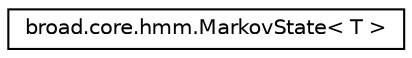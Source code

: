 digraph "Graphical Class Hierarchy"
{
  edge [fontname="Helvetica",fontsize="10",labelfontname="Helvetica",labelfontsize="10"];
  node [fontname="Helvetica",fontsize="10",shape=record];
  rankdir="LR";
  Node1 [label="broad.core.hmm.MarkovState\< T \>",height=0.2,width=0.4,color="black", fillcolor="white", style="filled",URL="$interfacebroad_1_1core_1_1hmm_1_1_markov_state_3_01_t_01_4.html"];
}
